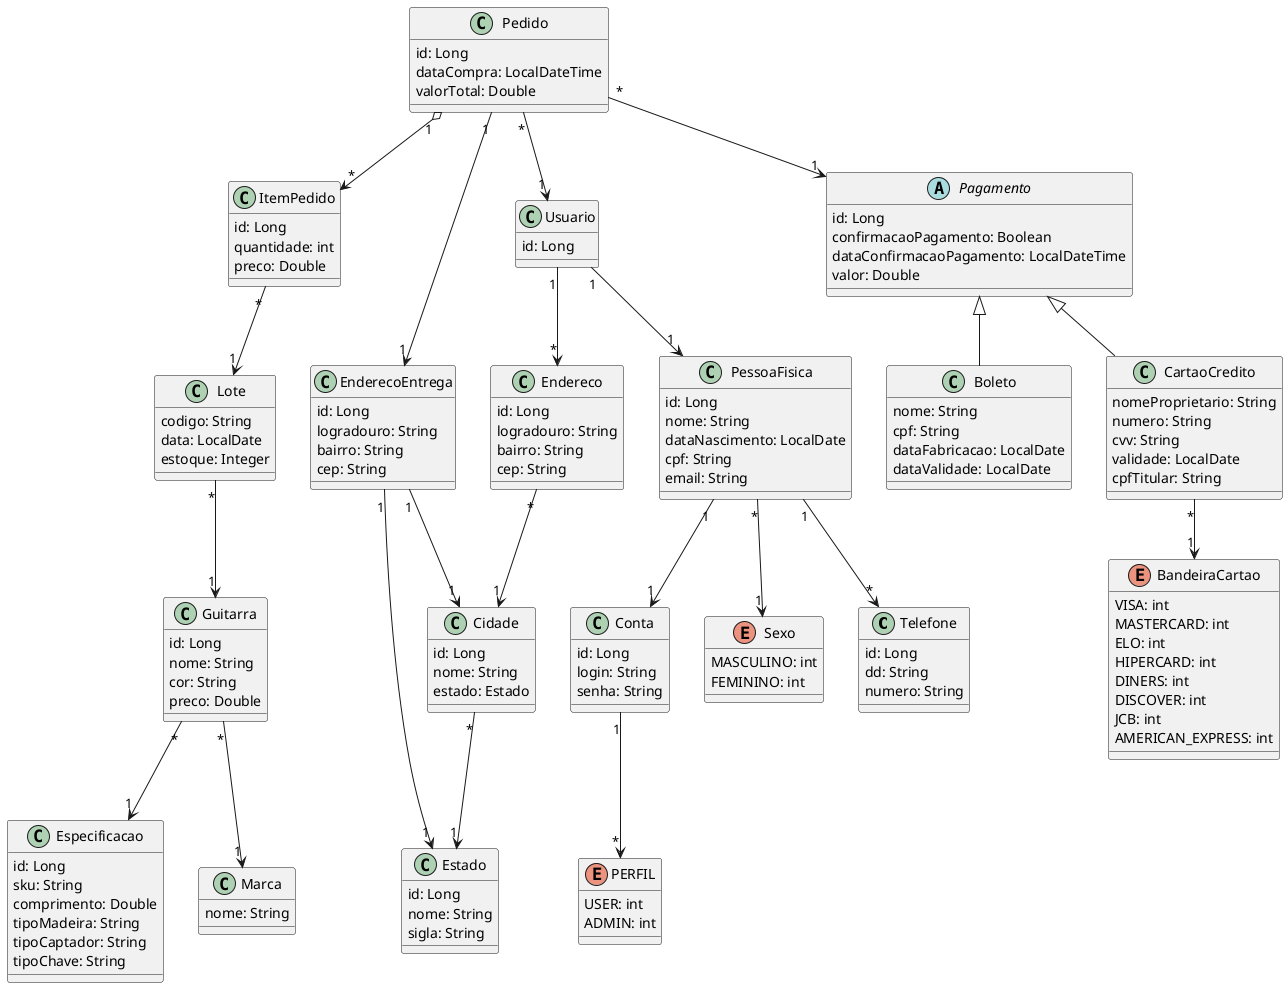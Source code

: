 @startuml
class Telefone {
    id: Long
    dd: String
    numero: String
}

class Guitarra {
    id: Long
    nome: String
    cor: String
    preco: Double
}

class Marca {
    nome: String
}

class Especificacao {
    id: Long
    sku: String
    comprimento: Double
    tipoMadeira: String
    tipoCaptador: String
    tipoChave: String
}

class Conta {
    id: Long
    login: String
    senha: String
}

class PessoaFisica {
    id: Long
    nome: String
    dataNascimento: LocalDate
    cpf: String
    email: String
}

enum Sexo {
    MASCULINO: int
    FEMININO: int
}

class Endereco {
    id: Long
    logradouro: String
    bairro: String
    cep: String
}

class EnderecoEntrega {
    id: Long
    logradouro: String
    bairro: String
    cep: String
}

class Cidade {
    id: Long
    nome: String
    estado: Estado
}

class Estado {
    id: Long
    nome: String
    sigla: String
}

class Pedido {
    id: Long
    dataCompra: LocalDateTime
    valorTotal: Double
}

class ItemPedido {
    id: Long
    quantidade: int
    preco: Double
}

abstract class Pagamento {
    id: Long
    confirmacaoPagamento: Boolean
    dataConfirmacaoPagamento: LocalDateTime
    valor: Double
}

class CartaoCredito {
    nomeProprietario: String
    numero: String
    cvv: String
    validade: LocalDate
    cpfTitular: String
}

enum BandeiraCartao {
    VISA: int
    MASTERCARD: int
    ELO: int
    HIPERCARD: int
    DINERS: int
    DISCOVER: int
    JCB: int
    AMERICAN_EXPRESS: int
}

class Boleto {
    nome: String
    cpf: String
    dataFabricacao: LocalDate
    dataValidade: LocalDate
}

class Lote {
    codigo: String
    data: LocalDate
    estoque: Integer
}

class Usuario{
    id: Long
    
}
enum PERFIL {
    USER: int
    ADMIN: int
}

Pedido "*" --> "1" Usuario
Pedido "*" --> "1" Pagamento
Pedido "1" --> "1" EnderecoEntrega
Pedido "1" o--> "*" ItemPedido
ItemPedido "*" --> "1" Lote

Usuario "1" --> "*" Endereco

Guitarra "*" --> "1" Especificacao
Guitarra "*" --> "1" Marca
Lote "*" --> "1" Guitarra
PessoaFisica "1" --> "*" Telefone
Usuario "1" --> "1" PessoaFisica
PessoaFisica "*" --> "1" Sexo
PessoaFisica "1" --> "1" Conta
Conta "1" --> "*" PERFIL

CartaoCredito "*" --> "1" BandeiraCartao
Pagamento <|-- CartaoCredito
Pagamento <|-- Boleto
Endereco "*" --> "1" Cidade
EnderecoEntrega "1" --> "1" Cidade
EnderecoEntrega "1" --> "1" Estado
Cidade "*" --> "1" Estado
@enduml